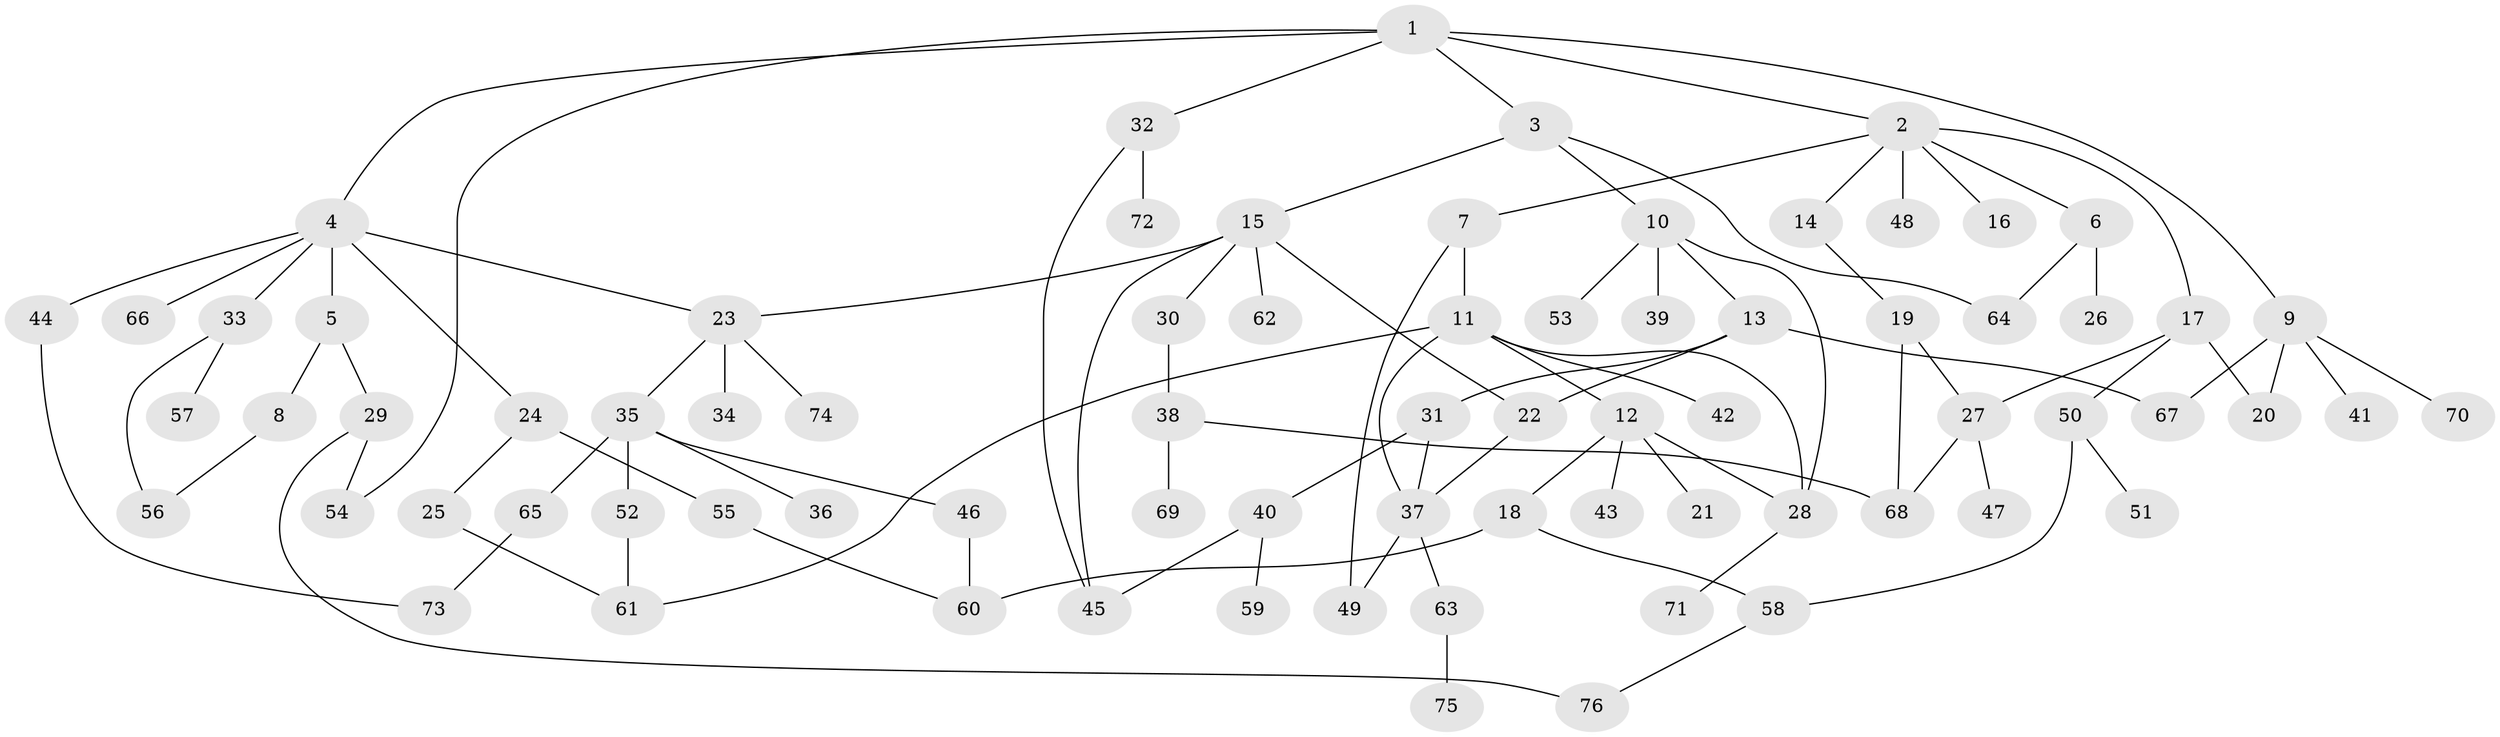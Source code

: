 // coarse degree distribution, {6: 0.05555555555555555, 4: 0.12962962962962962, 3: 0.24074074074074073, 2: 0.2222222222222222, 5: 0.1111111111111111, 1: 0.24074074074074073}
// Generated by graph-tools (version 1.1) at 2025/36/03/04/25 23:36:12]
// undirected, 76 vertices, 99 edges
graph export_dot {
  node [color=gray90,style=filled];
  1;
  2;
  3;
  4;
  5;
  6;
  7;
  8;
  9;
  10;
  11;
  12;
  13;
  14;
  15;
  16;
  17;
  18;
  19;
  20;
  21;
  22;
  23;
  24;
  25;
  26;
  27;
  28;
  29;
  30;
  31;
  32;
  33;
  34;
  35;
  36;
  37;
  38;
  39;
  40;
  41;
  42;
  43;
  44;
  45;
  46;
  47;
  48;
  49;
  50;
  51;
  52;
  53;
  54;
  55;
  56;
  57;
  58;
  59;
  60;
  61;
  62;
  63;
  64;
  65;
  66;
  67;
  68;
  69;
  70;
  71;
  72;
  73;
  74;
  75;
  76;
  1 -- 2;
  1 -- 3;
  1 -- 4;
  1 -- 9;
  1 -- 32;
  1 -- 54;
  2 -- 6;
  2 -- 7;
  2 -- 14;
  2 -- 16;
  2 -- 17;
  2 -- 48;
  3 -- 10;
  3 -- 15;
  3 -- 64;
  4 -- 5;
  4 -- 23;
  4 -- 24;
  4 -- 33;
  4 -- 44;
  4 -- 66;
  5 -- 8;
  5 -- 29;
  6 -- 26;
  6 -- 64;
  7 -- 11;
  7 -- 49;
  8 -- 56;
  9 -- 41;
  9 -- 70;
  9 -- 20;
  9 -- 67;
  10 -- 13;
  10 -- 28;
  10 -- 39;
  10 -- 53;
  11 -- 12;
  11 -- 37;
  11 -- 42;
  11 -- 61;
  11 -- 28;
  12 -- 18;
  12 -- 21;
  12 -- 43;
  12 -- 28;
  13 -- 31;
  13 -- 67;
  13 -- 22;
  14 -- 19;
  15 -- 22;
  15 -- 30;
  15 -- 45;
  15 -- 62;
  15 -- 23;
  17 -- 20;
  17 -- 50;
  17 -- 27;
  18 -- 58;
  18 -- 60;
  19 -- 27;
  19 -- 68;
  22 -- 37;
  23 -- 34;
  23 -- 35;
  23 -- 74;
  24 -- 25;
  24 -- 55;
  25 -- 61;
  27 -- 47;
  27 -- 68;
  28 -- 71;
  29 -- 76;
  29 -- 54;
  30 -- 38;
  31 -- 40;
  31 -- 37;
  32 -- 72;
  32 -- 45;
  33 -- 56;
  33 -- 57;
  35 -- 36;
  35 -- 46;
  35 -- 52;
  35 -- 65;
  37 -- 49;
  37 -- 63;
  38 -- 69;
  38 -- 68;
  40 -- 59;
  40 -- 45;
  44 -- 73;
  46 -- 60;
  50 -- 51;
  50 -- 58;
  52 -- 61;
  55 -- 60;
  58 -- 76;
  63 -- 75;
  65 -- 73;
}
